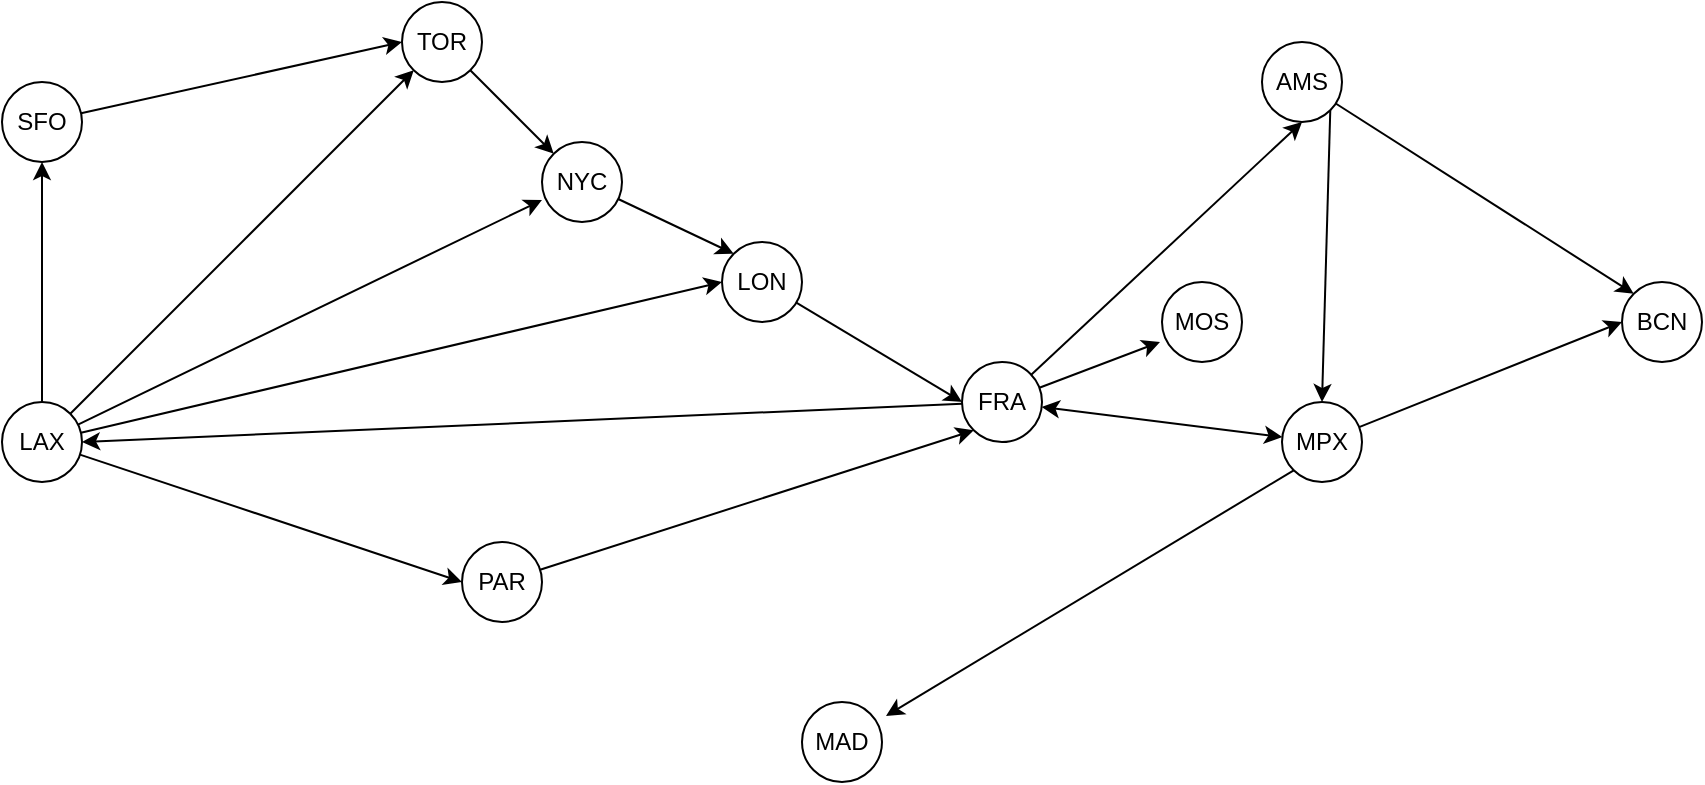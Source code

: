 <mxfile version="13.4.2" type="device"><diagram name="Page-1" id="42789a77-a242-8287-6e28-9cd8cfd52e62"><mxGraphModel dx="956" dy="721" grid="1" gridSize="10" guides="1" tooltips="1" connect="1" arrows="1" fold="1" page="1" pageScale="1" pageWidth="1100" pageHeight="850" background="#ffffff" math="0" shadow="0"><root><mxCell id="0"/><mxCell id="1" parent="0"/><mxCell id="uCP2bvsLhnjcXq7zuI9E-14" style="edgeStyle=none;rounded=0;orthogonalLoop=1;jettySize=auto;html=1;entryX=0;entryY=0.725;entryDx=0;entryDy=0;entryPerimeter=0;" edge="1" parent="1" source="uCP2bvsLhnjcXq7zuI9E-1" target="uCP2bvsLhnjcXq7zuI9E-2"><mxGeometry relative="1" as="geometry"/></mxCell><mxCell id="uCP2bvsLhnjcXq7zuI9E-15" style="edgeStyle=none;rounded=0;orthogonalLoop=1;jettySize=auto;html=1;entryX=0;entryY=1;entryDx=0;entryDy=0;" edge="1" parent="1" source="uCP2bvsLhnjcXq7zuI9E-1" target="uCP2bvsLhnjcXq7zuI9E-3"><mxGeometry relative="1" as="geometry"/></mxCell><mxCell id="uCP2bvsLhnjcXq7zuI9E-16" style="edgeStyle=none;rounded=0;orthogonalLoop=1;jettySize=auto;html=1;entryX=0;entryY=0.5;entryDx=0;entryDy=0;" edge="1" parent="1" source="uCP2bvsLhnjcXq7zuI9E-1" target="uCP2bvsLhnjcXq7zuI9E-12"><mxGeometry relative="1" as="geometry"/></mxCell><mxCell id="uCP2bvsLhnjcXq7zuI9E-17" style="edgeStyle=none;rounded=0;orthogonalLoop=1;jettySize=auto;html=1;entryX=0;entryY=0.5;entryDx=0;entryDy=0;" edge="1" parent="1" source="uCP2bvsLhnjcXq7zuI9E-1" target="uCP2bvsLhnjcXq7zuI9E-5"><mxGeometry relative="1" as="geometry"/></mxCell><mxCell id="uCP2bvsLhnjcXq7zuI9E-18" style="edgeStyle=none;rounded=0;orthogonalLoop=1;jettySize=auto;html=1;entryX=0.5;entryY=1;entryDx=0;entryDy=0;" edge="1" parent="1" source="uCP2bvsLhnjcXq7zuI9E-1" target="uCP2bvsLhnjcXq7zuI9E-4"><mxGeometry relative="1" as="geometry"/></mxCell><mxCell id="uCP2bvsLhnjcXq7zuI9E-1" value="LAX" style="ellipse;whiteSpace=wrap;html=1;" vertex="1" parent="1"><mxGeometry x="120" y="240" width="40" height="40" as="geometry"/></mxCell><mxCell id="uCP2bvsLhnjcXq7zuI9E-21" style="edgeStyle=none;rounded=0;orthogonalLoop=1;jettySize=auto;html=1;entryX=0;entryY=0;entryDx=0;entryDy=0;" edge="1" parent="1" source="uCP2bvsLhnjcXq7zuI9E-2" target="uCP2bvsLhnjcXq7zuI9E-5"><mxGeometry relative="1" as="geometry"/></mxCell><mxCell id="uCP2bvsLhnjcXq7zuI9E-2" value="NYC" style="ellipse;whiteSpace=wrap;html=1;" vertex="1" parent="1"><mxGeometry x="390" y="110" width="40" height="40" as="geometry"/></mxCell><mxCell id="uCP2bvsLhnjcXq7zuI9E-20" style="edgeStyle=none;rounded=0;orthogonalLoop=1;jettySize=auto;html=1;exitX=1;exitY=1;exitDx=0;exitDy=0;" edge="1" parent="1" source="uCP2bvsLhnjcXq7zuI9E-3" target="uCP2bvsLhnjcXq7zuI9E-2"><mxGeometry relative="1" as="geometry"/></mxCell><mxCell id="uCP2bvsLhnjcXq7zuI9E-3" value="TOR" style="ellipse;whiteSpace=wrap;html=1;" vertex="1" parent="1"><mxGeometry x="320" y="40" width="40" height="40" as="geometry"/></mxCell><mxCell id="uCP2bvsLhnjcXq7zuI9E-19" style="edgeStyle=none;rounded=0;orthogonalLoop=1;jettySize=auto;html=1;entryX=0;entryY=0.5;entryDx=0;entryDy=0;" edge="1" parent="1" source="uCP2bvsLhnjcXq7zuI9E-4" target="uCP2bvsLhnjcXq7zuI9E-3"><mxGeometry relative="1" as="geometry"/></mxCell><mxCell id="uCP2bvsLhnjcXq7zuI9E-4" value="SFO" style="ellipse;whiteSpace=wrap;html=1;" vertex="1" parent="1"><mxGeometry x="120" y="80" width="40" height="40" as="geometry"/></mxCell><mxCell id="uCP2bvsLhnjcXq7zuI9E-22" style="edgeStyle=none;rounded=0;orthogonalLoop=1;jettySize=auto;html=1;entryX=0;entryY=0.5;entryDx=0;entryDy=0;" edge="1" parent="1" source="uCP2bvsLhnjcXq7zuI9E-5" target="uCP2bvsLhnjcXq7zuI9E-6"><mxGeometry relative="1" as="geometry"/></mxCell><mxCell id="uCP2bvsLhnjcXq7zuI9E-5" value="LON" style="ellipse;whiteSpace=wrap;html=1;" vertex="1" parent="1"><mxGeometry x="480" y="160" width="40" height="40" as="geometry"/></mxCell><mxCell id="uCP2bvsLhnjcXq7zuI9E-24" style="edgeStyle=none;rounded=0;orthogonalLoop=1;jettySize=auto;html=1;entryX=1;entryY=0.5;entryDx=0;entryDy=0;" edge="1" parent="1" source="uCP2bvsLhnjcXq7zuI9E-6" target="uCP2bvsLhnjcXq7zuI9E-1"><mxGeometry relative="1" as="geometry"/></mxCell><mxCell id="uCP2bvsLhnjcXq7zuI9E-26" style="edgeStyle=none;rounded=0;orthogonalLoop=1;jettySize=auto;html=1;entryX=-0.025;entryY=0.75;entryDx=0;entryDy=0;entryPerimeter=0;" edge="1" parent="1" source="uCP2bvsLhnjcXq7zuI9E-6" target="uCP2bvsLhnjcXq7zuI9E-25"><mxGeometry relative="1" as="geometry"/></mxCell><mxCell id="uCP2bvsLhnjcXq7zuI9E-27" style="edgeStyle=none;rounded=0;orthogonalLoop=1;jettySize=auto;html=1;entryX=0.5;entryY=1;entryDx=0;entryDy=0;" edge="1" parent="1" source="uCP2bvsLhnjcXq7zuI9E-6" target="uCP2bvsLhnjcXq7zuI9E-8"><mxGeometry relative="1" as="geometry"/></mxCell><mxCell id="uCP2bvsLhnjcXq7zuI9E-31" style="edgeStyle=none;rounded=0;orthogonalLoop=1;jettySize=auto;html=1;startArrow=classic;startFill=1;" edge="1" parent="1" source="uCP2bvsLhnjcXq7zuI9E-6" target="uCP2bvsLhnjcXq7zuI9E-7"><mxGeometry relative="1" as="geometry"/></mxCell><mxCell id="uCP2bvsLhnjcXq7zuI9E-6" value="FRA" style="ellipse;whiteSpace=wrap;html=1;" vertex="1" parent="1"><mxGeometry x="600" y="220" width="40" height="40" as="geometry"/></mxCell><mxCell id="uCP2bvsLhnjcXq7zuI9E-28" style="edgeStyle=none;rounded=0;orthogonalLoop=1;jettySize=auto;html=1;entryX=0;entryY=0.5;entryDx=0;entryDy=0;" edge="1" parent="1" source="uCP2bvsLhnjcXq7zuI9E-7" target="uCP2bvsLhnjcXq7zuI9E-11"><mxGeometry relative="1" as="geometry"/></mxCell><mxCell id="uCP2bvsLhnjcXq7zuI9E-32" style="edgeStyle=none;rounded=0;orthogonalLoop=1;jettySize=auto;html=1;exitX=0;exitY=1;exitDx=0;exitDy=0;entryX=1.05;entryY=0.175;entryDx=0;entryDy=0;entryPerimeter=0;startArrow=none;startFill=0;" edge="1" parent="1" source="uCP2bvsLhnjcXq7zuI9E-7" target="uCP2bvsLhnjcXq7zuI9E-13"><mxGeometry relative="1" as="geometry"/></mxCell><mxCell id="uCP2bvsLhnjcXq7zuI9E-7" value="MPX" style="ellipse;whiteSpace=wrap;html=1;" vertex="1" parent="1"><mxGeometry x="760" y="240" width="40" height="40" as="geometry"/></mxCell><mxCell id="uCP2bvsLhnjcXq7zuI9E-33" style="edgeStyle=none;rounded=0;orthogonalLoop=1;jettySize=auto;html=1;entryX=0;entryY=0;entryDx=0;entryDy=0;startArrow=none;startFill=0;" edge="1" parent="1" source="uCP2bvsLhnjcXq7zuI9E-8" target="uCP2bvsLhnjcXq7zuI9E-11"><mxGeometry relative="1" as="geometry"/></mxCell><mxCell id="uCP2bvsLhnjcXq7zuI9E-35" style="edgeStyle=none;rounded=0;orthogonalLoop=1;jettySize=auto;html=1;exitX=1;exitY=1;exitDx=0;exitDy=0;entryX=0.5;entryY=0;entryDx=0;entryDy=0;startArrow=none;startFill=0;" edge="1" parent="1" source="uCP2bvsLhnjcXq7zuI9E-8" target="uCP2bvsLhnjcXq7zuI9E-7"><mxGeometry relative="1" as="geometry"/></mxCell><mxCell id="uCP2bvsLhnjcXq7zuI9E-8" value="AMS" style="ellipse;whiteSpace=wrap;html=1;" vertex="1" parent="1"><mxGeometry x="750" y="60" width="40" height="40" as="geometry"/></mxCell><mxCell id="uCP2bvsLhnjcXq7zuI9E-11" value="BCN" style="ellipse;whiteSpace=wrap;html=1;" vertex="1" parent="1"><mxGeometry x="930" y="180" width="40" height="40" as="geometry"/></mxCell><mxCell id="uCP2bvsLhnjcXq7zuI9E-36" style="edgeStyle=none;rounded=0;orthogonalLoop=1;jettySize=auto;html=1;entryX=0;entryY=1;entryDx=0;entryDy=0;startArrow=none;startFill=0;" edge="1" parent="1" source="uCP2bvsLhnjcXq7zuI9E-12" target="uCP2bvsLhnjcXq7zuI9E-6"><mxGeometry relative="1" as="geometry"/></mxCell><mxCell id="uCP2bvsLhnjcXq7zuI9E-12" value="PAR" style="ellipse;whiteSpace=wrap;html=1;" vertex="1" parent="1"><mxGeometry x="350" y="310" width="40" height="40" as="geometry"/></mxCell><mxCell id="uCP2bvsLhnjcXq7zuI9E-13" value="MAD" style="ellipse;whiteSpace=wrap;html=1;" vertex="1" parent="1"><mxGeometry x="520" y="390" width="40" height="40" as="geometry"/></mxCell><mxCell id="uCP2bvsLhnjcXq7zuI9E-25" value="MOS" style="ellipse;whiteSpace=wrap;html=1;" vertex="1" parent="1"><mxGeometry x="700" y="180" width="40" height="40" as="geometry"/></mxCell><mxCell id="uCP2bvsLhnjcXq7zuI9E-34" style="edgeStyle=none;rounded=0;orthogonalLoop=1;jettySize=auto;html=1;exitX=0;exitY=0.5;exitDx=0;exitDy=0;startArrow=none;startFill=0;" edge="1" parent="1" source="uCP2bvsLhnjcXq7zuI9E-25" target="uCP2bvsLhnjcXq7zuI9E-25"><mxGeometry relative="1" as="geometry"/></mxCell></root></mxGraphModel></diagram></mxfile>